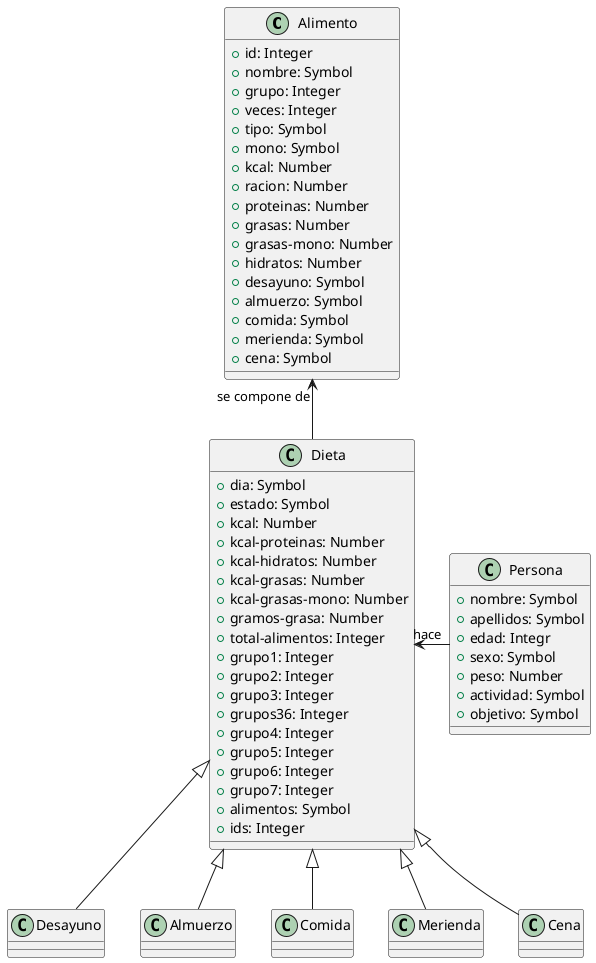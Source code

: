 @startuml
class Alimento {
+id: Integer
+nombre: Symbol
+grupo: Integer
+veces: Integer
+tipo: Symbol
+mono: Symbol
+kcal: Number
+racion: Number
+proteinas: Number
+grasas: Number
+grasas-mono: Number
+hidratos: Number
+desayuno: Symbol
+almuerzo: Symbol
+comida: Symbol
+merienda: Symbol
+cena: Symbol

}

class Dieta {
+dia: Symbol
+estado: Symbol
+kcal: Number
+kcal-proteinas: Number
+kcal-hidratos: Number
+kcal-grasas: Number
+kcal-grasas-mono: Number
+gramos-grasa: Number
+total-alimentos: Integer
+grupo1: Integer
+grupo2: Integer
+grupo3: Integer
+grupos36: Integer
+grupo4: Integer
+grupo5: Integer
+grupo6: Integer
+grupo7: Integer
+alimentos: Symbol
+ids: Integer
}

class Persona {
+nombre: Symbol
+apellidos: Symbol
+edad: Integr
+sexo: Symbol
+peso: Number
+actividad: Symbol
+objetivo: Symbol

}

class Desayuno {

}

class Almuerzo {

}

class Comida {

}

class Merienda {

}

class Cena {

}

Desayuno -up-|> Dieta
Almuerzo -up-|> Dieta
Comida -up-|> Dieta
Merienda -up-|> Dieta
Cena -up-|> Dieta
Dieta -up-> "se compone de" Alimento

Persona -left-> "hace" Dieta

@end